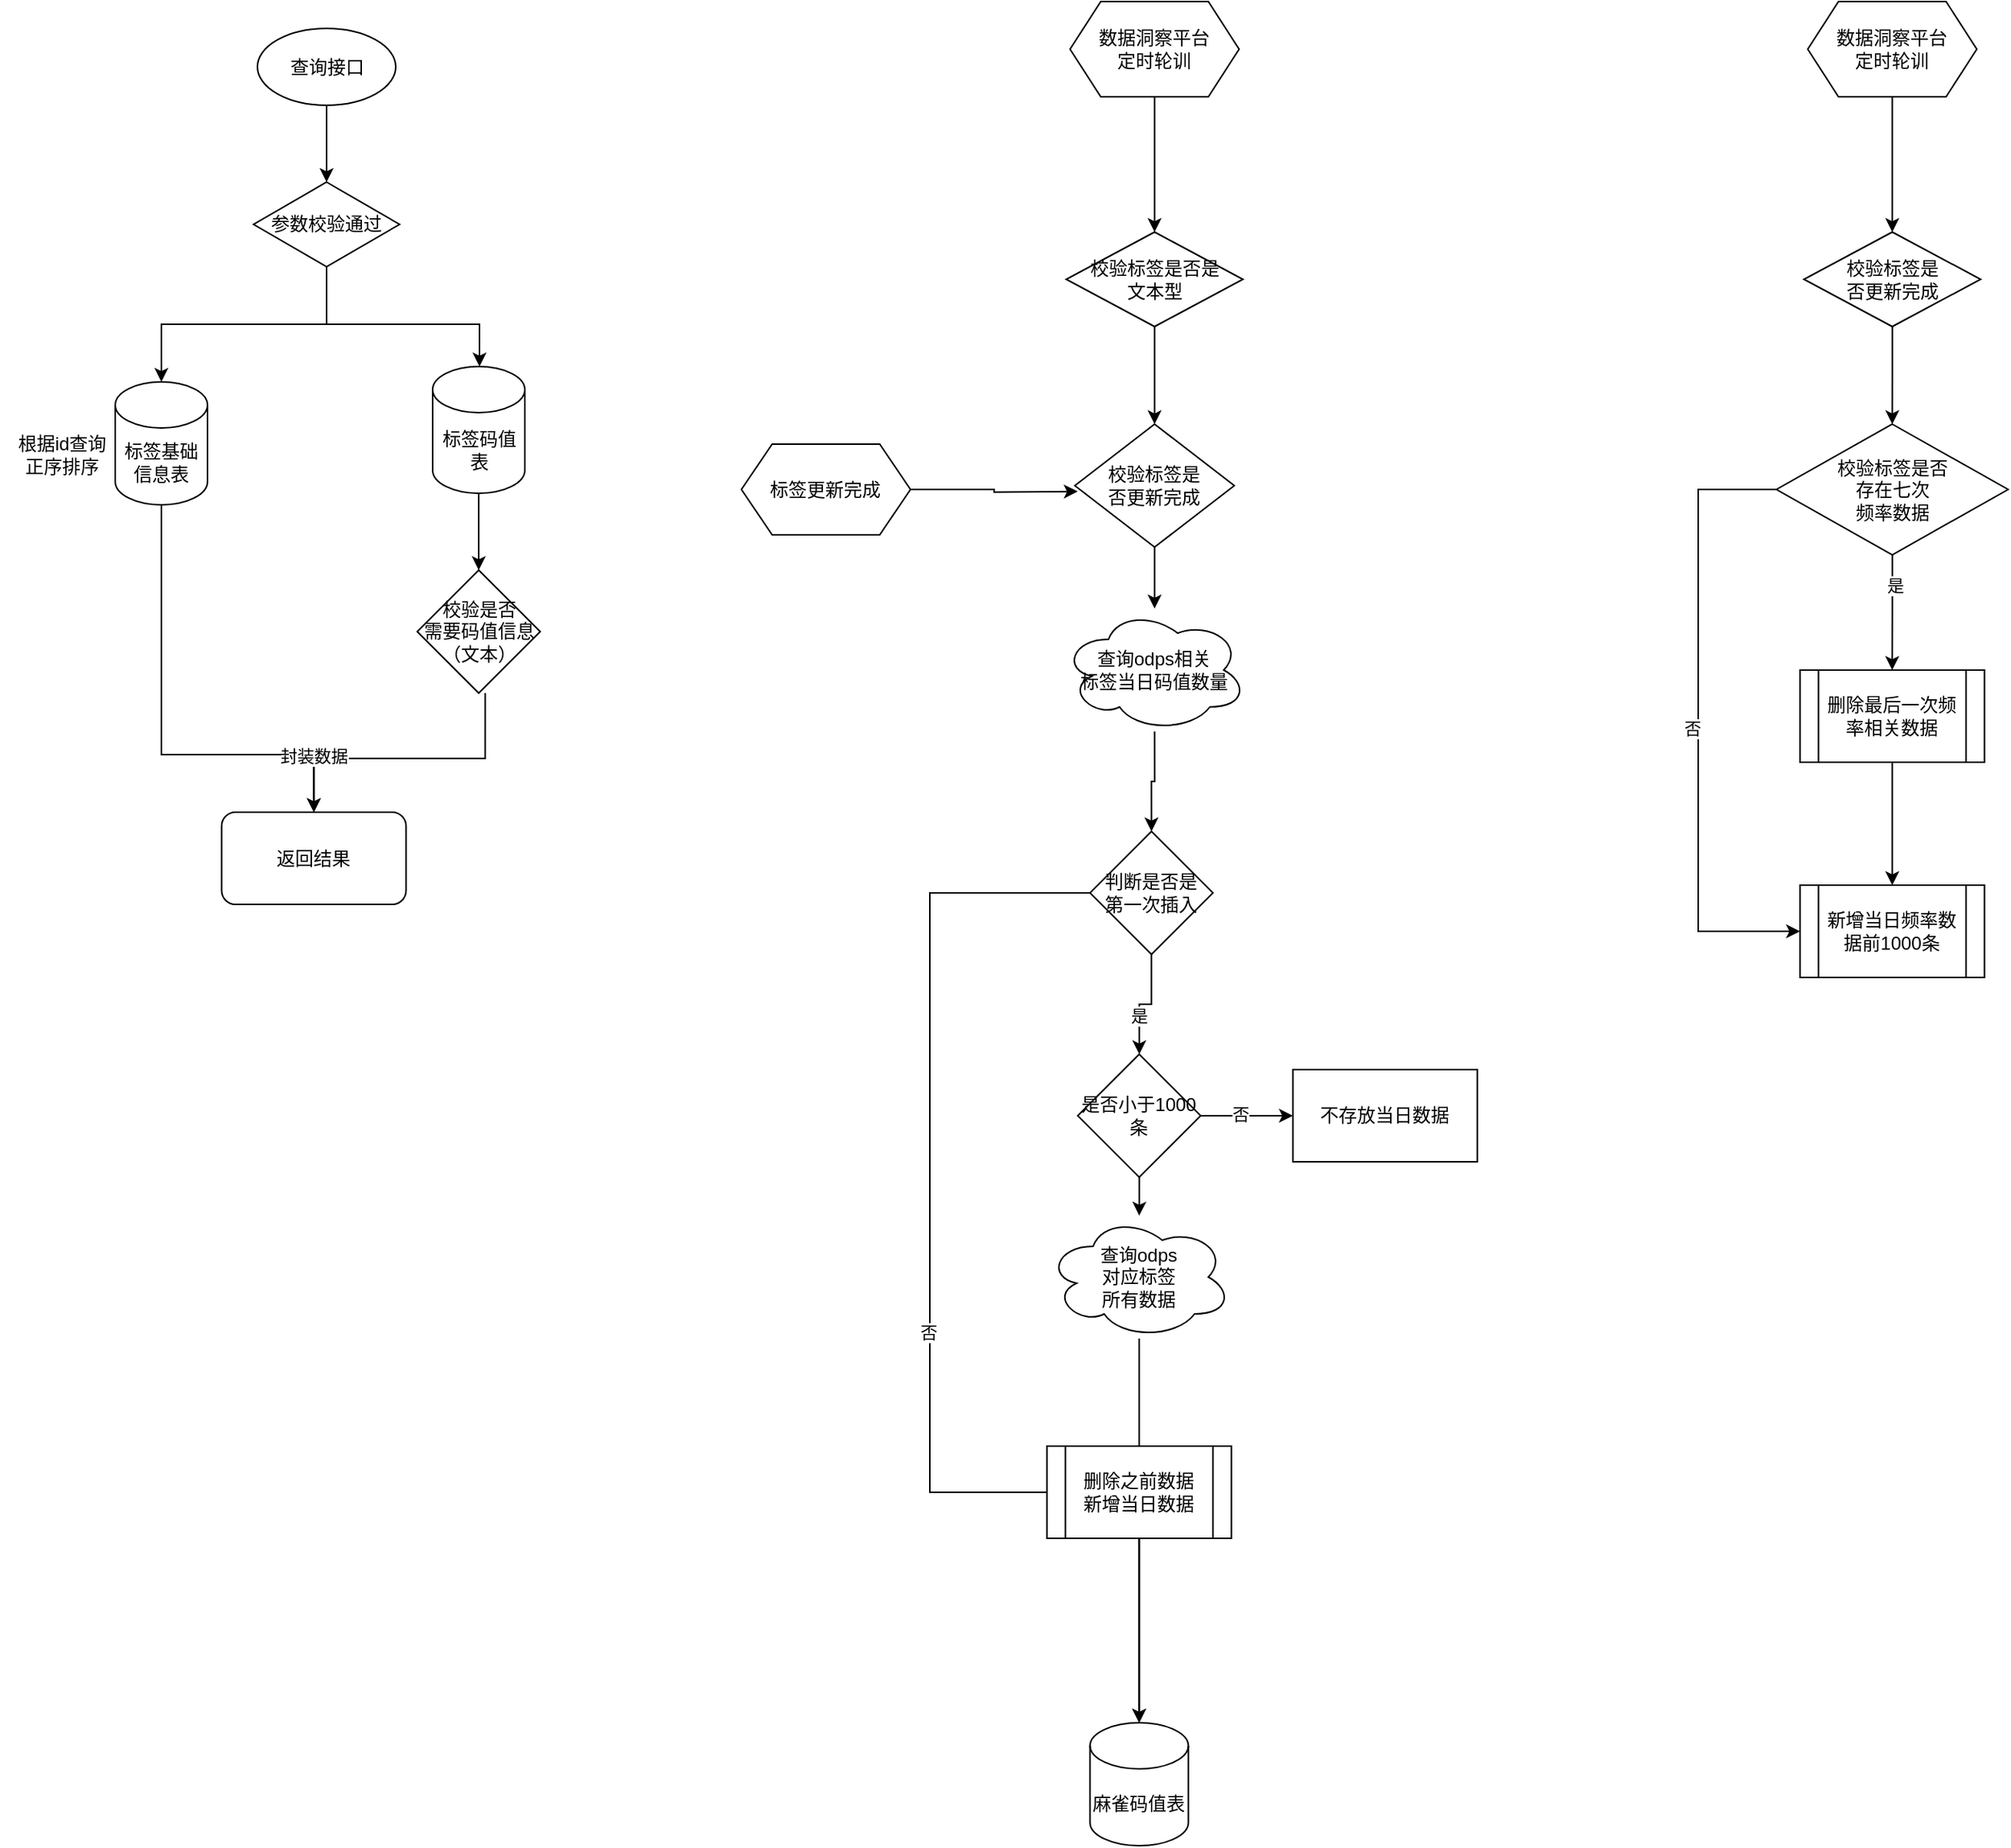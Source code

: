 <mxfile version="24.8.4">
  <diagram name="第 1 页" id="ByJtC8P6L9mGmpsrxB68">
    <mxGraphModel dx="1026" dy="650" grid="1" gridSize="10" guides="1" tooltips="1" connect="1" arrows="1" fold="1" page="1" pageScale="1" pageWidth="827" pageHeight="1169" math="0" shadow="0">
      <root>
        <mxCell id="0" />
        <mxCell id="1" parent="0" />
        <mxCell id="OrB6n1pMrCLvxqhKmj58-3" value="" style="edgeStyle=orthogonalEdgeStyle;rounded=0;orthogonalLoop=1;jettySize=auto;html=1;" edge="1" parent="1" source="OrB6n1pMrCLvxqhKmj58-1" target="OrB6n1pMrCLvxqhKmj58-2">
          <mxGeometry relative="1" as="geometry" />
        </mxCell>
        <mxCell id="OrB6n1pMrCLvxqhKmj58-1" value="查询接口" style="ellipse;whiteSpace=wrap;html=1;" vertex="1" parent="1">
          <mxGeometry x="212.5" y="167.5" width="90" height="50" as="geometry" />
        </mxCell>
        <mxCell id="OrB6n1pMrCLvxqhKmj58-5" style="edgeStyle=orthogonalEdgeStyle;rounded=0;orthogonalLoop=1;jettySize=auto;html=1;" edge="1" parent="1" source="OrB6n1pMrCLvxqhKmj58-2" target="OrB6n1pMrCLvxqhKmj58-4">
          <mxGeometry relative="1" as="geometry">
            <Array as="points">
              <mxPoint x="258" y="360" />
              <mxPoint x="150" y="360" />
            </Array>
          </mxGeometry>
        </mxCell>
        <mxCell id="OrB6n1pMrCLvxqhKmj58-7" style="edgeStyle=orthogonalEdgeStyle;rounded=0;orthogonalLoop=1;jettySize=auto;html=1;" edge="1" parent="1" source="OrB6n1pMrCLvxqhKmj58-2" target="OrB6n1pMrCLvxqhKmj58-6">
          <mxGeometry relative="1" as="geometry">
            <Array as="points">
              <mxPoint x="258" y="360" />
              <mxPoint x="357" y="360" />
            </Array>
          </mxGeometry>
        </mxCell>
        <mxCell id="OrB6n1pMrCLvxqhKmj58-2" value="参数校验通过" style="rhombus;whiteSpace=wrap;html=1;" vertex="1" parent="1">
          <mxGeometry x="210" y="267.5" width="95" height="55" as="geometry" />
        </mxCell>
        <mxCell id="OrB6n1pMrCLvxqhKmj58-23" style="edgeStyle=orthogonalEdgeStyle;rounded=0;orthogonalLoop=1;jettySize=auto;html=1;entryX=0.5;entryY=0;entryDx=0;entryDy=0;" edge="1" parent="1" source="OrB6n1pMrCLvxqhKmj58-4" target="OrB6n1pMrCLvxqhKmj58-16">
          <mxGeometry relative="1" as="geometry">
            <mxPoint x="160" y="670" as="targetPoint" />
            <Array as="points">
              <mxPoint x="150" y="640" />
              <mxPoint x="249" y="640" />
            </Array>
          </mxGeometry>
        </mxCell>
        <mxCell id="OrB6n1pMrCLvxqhKmj58-4" value="标签基础信息表" style="shape=cylinder3;whiteSpace=wrap;html=1;boundedLbl=1;backgroundOutline=1;size=15;" vertex="1" parent="1">
          <mxGeometry x="120" y="397.5" width="60" height="80" as="geometry" />
        </mxCell>
        <mxCell id="OrB6n1pMrCLvxqhKmj58-18" style="edgeStyle=orthogonalEdgeStyle;rounded=0;orthogonalLoop=1;jettySize=auto;html=1;entryX=0.5;entryY=0;entryDx=0;entryDy=0;" edge="1" parent="1" target="OrB6n1pMrCLvxqhKmj58-16">
          <mxGeometry relative="1" as="geometry">
            <mxPoint x="360.72" y="600" as="sourcePoint" />
            <Array as="points">
              <mxPoint x="361.22" y="642.5" />
              <mxPoint x="249.22" y="642.5" />
            </Array>
          </mxGeometry>
        </mxCell>
        <mxCell id="OrB6n1pMrCLvxqhKmj58-19" value="封装数据" style="edgeLabel;html=1;align=center;verticalAlign=middle;resizable=0;points=[];" vertex="1" connectable="0" parent="OrB6n1pMrCLvxqhKmj58-18">
          <mxGeometry x="0.63" y="-2" relative="1" as="geometry">
            <mxPoint x="2" y="-2" as="offset" />
          </mxGeometry>
        </mxCell>
        <mxCell id="OrB6n1pMrCLvxqhKmj58-22" value="" style="edgeStyle=orthogonalEdgeStyle;rounded=0;orthogonalLoop=1;jettySize=auto;html=1;" edge="1" parent="1" source="OrB6n1pMrCLvxqhKmj58-6" target="OrB6n1pMrCLvxqhKmj58-21">
          <mxGeometry relative="1" as="geometry" />
        </mxCell>
        <mxCell id="OrB6n1pMrCLvxqhKmj58-6" value="标签码值表" style="shape=cylinder3;whiteSpace=wrap;html=1;boundedLbl=1;backgroundOutline=1;size=15;" vertex="1" parent="1">
          <mxGeometry x="326.5" y="387.5" width="60" height="82.5" as="geometry" />
        </mxCell>
        <mxCell id="OrB6n1pMrCLvxqhKmj58-10" value="" style="edgeStyle=orthogonalEdgeStyle;rounded=0;orthogonalLoop=1;jettySize=auto;html=1;" edge="1" parent="1" source="OrB6n1pMrCLvxqhKmj58-8" target="OrB6n1pMrCLvxqhKmj58-9">
          <mxGeometry relative="1" as="geometry" />
        </mxCell>
        <mxCell id="OrB6n1pMrCLvxqhKmj58-8" value="数据洞察平台&lt;div&gt;定时轮训&lt;/div&gt;" style="shape=hexagon;perimeter=hexagonPerimeter2;whiteSpace=wrap;html=1;fixedSize=1;" vertex="1" parent="1">
          <mxGeometry x="741.25" y="150" width="110" height="62" as="geometry" />
        </mxCell>
        <mxCell id="OrB6n1pMrCLvxqhKmj58-12" value="" style="edgeStyle=orthogonalEdgeStyle;rounded=0;orthogonalLoop=1;jettySize=auto;html=1;" edge="1" parent="1" source="OrB6n1pMrCLvxqhKmj58-9" target="OrB6n1pMrCLvxqhKmj58-30">
          <mxGeometry relative="1" as="geometry">
            <mxPoint x="796.25" y="430" as="targetPoint" />
          </mxGeometry>
        </mxCell>
        <mxCell id="OrB6n1pMrCLvxqhKmj58-9" value="校验标签是否是&lt;div&gt;文本型&lt;/div&gt;" style="rhombus;whiteSpace=wrap;html=1;" vertex="1" parent="1">
          <mxGeometry x="738.75" y="300" width="115" height="61.5" as="geometry" />
        </mxCell>
        <mxCell id="OrB6n1pMrCLvxqhKmj58-16" value="返回结果" style="rounded=1;whiteSpace=wrap;html=1;" vertex="1" parent="1">
          <mxGeometry x="189.22" y="677.5" width="120" height="60" as="geometry" />
        </mxCell>
        <mxCell id="OrB6n1pMrCLvxqhKmj58-20" value="根据id查询&lt;div&gt;正序排序&lt;/div&gt;" style="text;html=1;align=center;verticalAlign=middle;resizable=0;points=[];autosize=1;strokeColor=none;fillColor=none;" vertex="1" parent="1">
          <mxGeometry x="45" y="425" width="80" height="40" as="geometry" />
        </mxCell>
        <mxCell id="OrB6n1pMrCLvxqhKmj58-21" value="校验是否&lt;div&gt;需要码值信息（文本）&lt;/div&gt;" style="rhombus;whiteSpace=wrap;html=1;" vertex="1" parent="1">
          <mxGeometry x="316.5" y="520" width="80" height="80" as="geometry" />
        </mxCell>
        <mxCell id="OrB6n1pMrCLvxqhKmj58-86" value="" style="edgeStyle=orthogonalEdgeStyle;rounded=0;orthogonalLoop=1;jettySize=auto;html=1;" edge="1" parent="1" source="OrB6n1pMrCLvxqhKmj58-30" target="OrB6n1pMrCLvxqhKmj58-85">
          <mxGeometry relative="1" as="geometry" />
        </mxCell>
        <mxCell id="OrB6n1pMrCLvxqhKmj58-30" value="校验标签是&lt;div&gt;否更新完成&lt;/div&gt;" style="rhombus;whiteSpace=wrap;html=1;" vertex="1" parent="1">
          <mxGeometry x="744.38" y="425" width="103.75" height="80" as="geometry" />
        </mxCell>
        <mxCell id="OrB6n1pMrCLvxqhKmj58-49" style="edgeStyle=orthogonalEdgeStyle;rounded=0;orthogonalLoop=1;jettySize=auto;html=1;" edge="1" parent="1" source="OrB6n1pMrCLvxqhKmj58-33" target="OrB6n1pMrCLvxqhKmj58-48">
          <mxGeometry relative="1" as="geometry" />
        </mxCell>
        <mxCell id="OrB6n1pMrCLvxqhKmj58-50" value="是" style="edgeLabel;html=1;align=center;verticalAlign=middle;resizable=0;points=[];" vertex="1" connectable="0" parent="OrB6n1pMrCLvxqhKmj58-49">
          <mxGeometry x="0.298" y="-1" relative="1" as="geometry">
            <mxPoint as="offset" />
          </mxGeometry>
        </mxCell>
        <mxCell id="OrB6n1pMrCLvxqhKmj58-57" style="edgeStyle=orthogonalEdgeStyle;rounded=0;orthogonalLoop=1;jettySize=auto;html=1;" edge="1" parent="1" source="OrB6n1pMrCLvxqhKmj58-33" target="OrB6n1pMrCLvxqhKmj58-52">
          <mxGeometry relative="1" as="geometry">
            <Array as="points">
              <mxPoint x="650" y="730" />
              <mxPoint x="650" y="1120" />
            </Array>
          </mxGeometry>
        </mxCell>
        <mxCell id="OrB6n1pMrCLvxqhKmj58-58" value="否" style="edgeLabel;html=1;align=center;verticalAlign=middle;resizable=0;points=[];" vertex="1" connectable="0" parent="OrB6n1pMrCLvxqhKmj58-57">
          <mxGeometry x="-0.002" y="-1" relative="1" as="geometry">
            <mxPoint as="offset" />
          </mxGeometry>
        </mxCell>
        <mxCell id="OrB6n1pMrCLvxqhKmj58-33" value="判断是否是&lt;div&gt;第一次插入&lt;/div&gt;" style="rhombus;whiteSpace=wrap;html=1;" vertex="1" parent="1">
          <mxGeometry x="754.245" y="690" width="80" height="80" as="geometry" />
        </mxCell>
        <mxCell id="OrB6n1pMrCLvxqhKmj58-55" value="" style="edgeStyle=orthogonalEdgeStyle;rounded=0;orthogonalLoop=1;jettySize=auto;html=1;" edge="1" parent="1" source="OrB6n1pMrCLvxqhKmj58-48" target="OrB6n1pMrCLvxqhKmj58-54">
          <mxGeometry relative="1" as="geometry" />
        </mxCell>
        <mxCell id="OrB6n1pMrCLvxqhKmj58-56" value="否" style="edgeLabel;html=1;align=center;verticalAlign=middle;resizable=0;points=[];" vertex="1" connectable="0" parent="OrB6n1pMrCLvxqhKmj58-55">
          <mxGeometry x="-0.142" y="1" relative="1" as="geometry">
            <mxPoint as="offset" />
          </mxGeometry>
        </mxCell>
        <mxCell id="OrB6n1pMrCLvxqhKmj58-89" value="" style="edgeStyle=orthogonalEdgeStyle;rounded=0;orthogonalLoop=1;jettySize=auto;html=1;" edge="1" parent="1" source="OrB6n1pMrCLvxqhKmj58-48" target="OrB6n1pMrCLvxqhKmj58-88">
          <mxGeometry relative="1" as="geometry" />
        </mxCell>
        <mxCell id="OrB6n1pMrCLvxqhKmj58-48" value="是否小于1000条" style="rhombus;whiteSpace=wrap;html=1;" vertex="1" parent="1">
          <mxGeometry x="746.26" y="835" width="80" height="80" as="geometry" />
        </mxCell>
        <mxCell id="OrB6n1pMrCLvxqhKmj58-52" value="麻雀码值表" style="shape=cylinder3;whiteSpace=wrap;html=1;boundedLbl=1;backgroundOutline=1;size=15;" vertex="1" parent="1">
          <mxGeometry x="754.24" y="1270" width="64" height="80" as="geometry" />
        </mxCell>
        <mxCell id="OrB6n1pMrCLvxqhKmj58-54" value="不存放当日数据" style="whiteSpace=wrap;html=1;" vertex="1" parent="1">
          <mxGeometry x="886.26" y="845" width="120" height="60" as="geometry" />
        </mxCell>
        <mxCell id="OrB6n1pMrCLvxqhKmj58-59" value="" style="edgeStyle=orthogonalEdgeStyle;rounded=0;orthogonalLoop=1;jettySize=auto;html=1;" edge="1" parent="1" source="OrB6n1pMrCLvxqhKmj58-60" target="OrB6n1pMrCLvxqhKmj58-62">
          <mxGeometry relative="1" as="geometry" />
        </mxCell>
        <mxCell id="OrB6n1pMrCLvxqhKmj58-60" value="数据洞察平台&lt;div&gt;定时轮训&lt;/div&gt;" style="shape=hexagon;perimeter=hexagonPerimeter2;whiteSpace=wrap;html=1;fixedSize=1;" vertex="1" parent="1">
          <mxGeometry x="1221.25" y="150" width="110" height="62" as="geometry" />
        </mxCell>
        <mxCell id="OrB6n1pMrCLvxqhKmj58-61" value="" style="edgeStyle=orthogonalEdgeStyle;rounded=0;orthogonalLoop=1;jettySize=auto;html=1;" edge="1" parent="1" source="OrB6n1pMrCLvxqhKmj58-62">
          <mxGeometry relative="1" as="geometry">
            <mxPoint x="1276.25" y="425.004" as="targetPoint" />
          </mxGeometry>
        </mxCell>
        <mxCell id="OrB6n1pMrCLvxqhKmj58-62" value="校验标签是&lt;div&gt;否更新完成&lt;/div&gt;" style="rhombus;whiteSpace=wrap;html=1;" vertex="1" parent="1">
          <mxGeometry x="1218.75" y="300" width="115" height="61.5" as="geometry" />
        </mxCell>
        <mxCell id="OrB6n1pMrCLvxqhKmj58-79" value="" style="edgeStyle=orthogonalEdgeStyle;rounded=0;orthogonalLoop=1;jettySize=auto;html=1;" edge="1" parent="1" source="OrB6n1pMrCLvxqhKmj58-77" target="OrB6n1pMrCLvxqhKmj58-78">
          <mxGeometry relative="1" as="geometry" />
        </mxCell>
        <mxCell id="OrB6n1pMrCLvxqhKmj58-84" value="是" style="edgeLabel;html=1;align=center;verticalAlign=middle;resizable=0;points=[];" vertex="1" connectable="0" parent="OrB6n1pMrCLvxqhKmj58-79">
          <mxGeometry x="-0.467" y="1" relative="1" as="geometry">
            <mxPoint as="offset" />
          </mxGeometry>
        </mxCell>
        <mxCell id="OrB6n1pMrCLvxqhKmj58-82" style="edgeStyle=orthogonalEdgeStyle;rounded=0;orthogonalLoop=1;jettySize=auto;html=1;" edge="1" parent="1" source="OrB6n1pMrCLvxqhKmj58-77" target="OrB6n1pMrCLvxqhKmj58-80">
          <mxGeometry relative="1" as="geometry">
            <Array as="points">
              <mxPoint x="1150" y="467.5" />
              <mxPoint x="1150" y="755" />
            </Array>
          </mxGeometry>
        </mxCell>
        <mxCell id="OrB6n1pMrCLvxqhKmj58-83" value="否" style="edgeLabel;html=1;align=center;verticalAlign=middle;resizable=0;points=[];" vertex="1" connectable="0" parent="OrB6n1pMrCLvxqhKmj58-82">
          <mxGeometry x="0.02" y="-4" relative="1" as="geometry">
            <mxPoint as="offset" />
          </mxGeometry>
        </mxCell>
        <mxCell id="OrB6n1pMrCLvxqhKmj58-77" value="校验标签是否&lt;div&gt;存在七次&lt;/div&gt;&lt;div&gt;频率数据&lt;/div&gt;" style="rhombus;whiteSpace=wrap;html=1;" vertex="1" parent="1">
          <mxGeometry x="1200.88" y="425" width="150.75" height="85" as="geometry" />
        </mxCell>
        <mxCell id="OrB6n1pMrCLvxqhKmj58-81" value="" style="edgeStyle=orthogonalEdgeStyle;rounded=0;orthogonalLoop=1;jettySize=auto;html=1;" edge="1" parent="1" source="OrB6n1pMrCLvxqhKmj58-78" target="OrB6n1pMrCLvxqhKmj58-80">
          <mxGeometry relative="1" as="geometry" />
        </mxCell>
        <mxCell id="OrB6n1pMrCLvxqhKmj58-78" value="删除最后一次频率相关数据" style="shape=process;whiteSpace=wrap;html=1;backgroundOutline=1;" vertex="1" parent="1">
          <mxGeometry x="1216.245" y="585" width="120" height="60" as="geometry" />
        </mxCell>
        <mxCell id="OrB6n1pMrCLvxqhKmj58-80" value="新增当日频率数据前1000条" style="shape=process;whiteSpace=wrap;html=1;backgroundOutline=1;" vertex="1" parent="1">
          <mxGeometry x="1216.245" y="725" width="120" height="60" as="geometry" />
        </mxCell>
        <mxCell id="OrB6n1pMrCLvxqhKmj58-87" style="edgeStyle=orthogonalEdgeStyle;rounded=0;orthogonalLoop=1;jettySize=auto;html=1;entryX=0.5;entryY=0;entryDx=0;entryDy=0;" edge="1" parent="1" source="OrB6n1pMrCLvxqhKmj58-85" target="OrB6n1pMrCLvxqhKmj58-33">
          <mxGeometry relative="1" as="geometry" />
        </mxCell>
        <mxCell id="OrB6n1pMrCLvxqhKmj58-85" value="查询odps相关&lt;div&gt;标签当日码值数量&lt;/div&gt;" style="ellipse;shape=cloud;whiteSpace=wrap;html=1;" vertex="1" parent="1">
          <mxGeometry x="736.255" y="545" width="120" height="80" as="geometry" />
        </mxCell>
        <mxCell id="OrB6n1pMrCLvxqhKmj58-90" value="" style="edgeStyle=orthogonalEdgeStyle;rounded=0;orthogonalLoop=1;jettySize=auto;html=1;" edge="1" parent="1" source="OrB6n1pMrCLvxqhKmj58-88" target="OrB6n1pMrCLvxqhKmj58-52">
          <mxGeometry relative="1" as="geometry" />
        </mxCell>
        <mxCell id="OrB6n1pMrCLvxqhKmj58-88" value="查询odps&lt;div&gt;对应标签&lt;/div&gt;&lt;div&gt;所有数据&lt;/div&gt;" style="ellipse;shape=cloud;whiteSpace=wrap;html=1;" vertex="1" parent="1">
          <mxGeometry x="726.24" y="940" width="120" height="80" as="geometry" />
        </mxCell>
        <mxCell id="OrB6n1pMrCLvxqhKmj58-91" value="删除之前数据&lt;div&gt;新增当日数据&lt;/div&gt;" style="shape=process;whiteSpace=wrap;html=1;backgroundOutline=1;" vertex="1" parent="1">
          <mxGeometry x="726.24" y="1090" width="120" height="60" as="geometry" />
        </mxCell>
        <mxCell id="OrB6n1pMrCLvxqhKmj58-93" value="" style="edgeStyle=orthogonalEdgeStyle;rounded=0;orthogonalLoop=1;jettySize=auto;html=1;" edge="1" parent="1" source="OrB6n1pMrCLvxqhKmj58-92">
          <mxGeometry relative="1" as="geometry">
            <mxPoint x="746.263" y="468.8" as="targetPoint" />
          </mxGeometry>
        </mxCell>
        <mxCell id="OrB6n1pMrCLvxqhKmj58-92" value="标签更新完成" style="shape=hexagon;perimeter=hexagonPerimeter2;whiteSpace=wrap;html=1;fixedSize=1;" vertex="1" parent="1">
          <mxGeometry x="527.42" y="438" width="110" height="59" as="geometry" />
        </mxCell>
      </root>
    </mxGraphModel>
  </diagram>
</mxfile>
